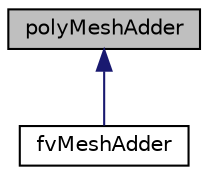 digraph "polyMeshAdder"
{
  bgcolor="transparent";
  edge [fontname="Helvetica",fontsize="10",labelfontname="Helvetica",labelfontsize="10"];
  node [fontname="Helvetica",fontsize="10",shape=record];
  Node1 [label="polyMeshAdder",height=0.2,width=0.4,color="black", fillcolor="grey75", style="filled", fontcolor="black"];
  Node1 -> Node2 [dir="back",color="midnightblue",fontsize="10",style="solid",fontname="Helvetica"];
  Node2 [label="fvMeshAdder",height=0.2,width=0.4,color="black",URL="$a00886.html",tooltip="Adds two fvMeshes without using any polyMesh morphing. Uses polyMeshAdder. "];
}

